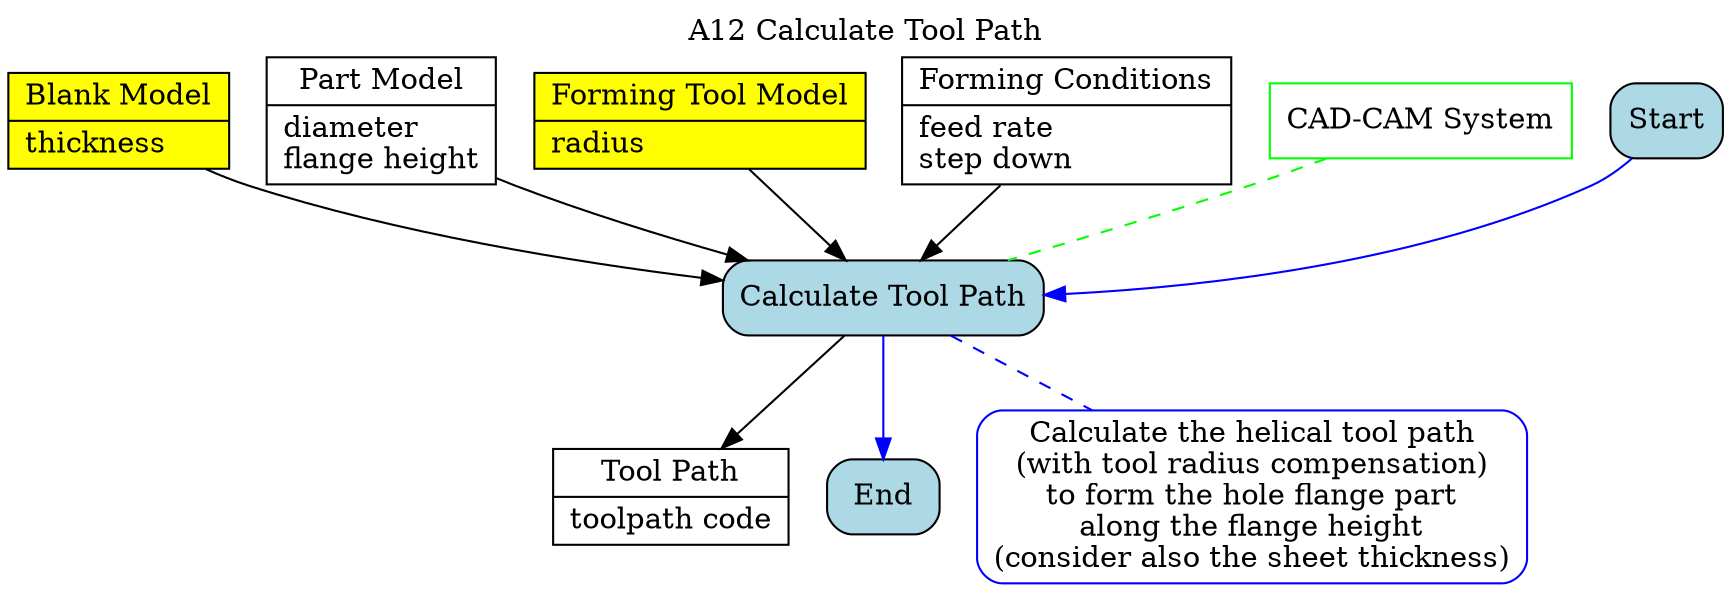 digraph behaviourmodel {

# activity title
labelloc="t"
label="A12 Calculate Tool Path"

# inputs and outputs
node [shape=record, style=filled, fillcolor=white, color=black]
blank [label="{Blank Model|thickness\l}", fillcolor=yellow];
part [label="{Part Model|diameter\lflange height\l}"];
tool [label="{Forming Tool Model|radius\l}", fillcolor=yellow];
cond [label="{Forming Conditions|feed rate\lstep down\l}"];
path [label="{Tool Path|toolpath code\l}"];

# mechanisms
node [shape=box, style=filled, fillcolor=white, color=green]
m1 [label="CAD-CAM System"]

# tasks definition
node [shape=box, style="filled, rounded", fillcolor=lightblue, color=black]
Start
t1 [label="Calculate Tool Path"]
End

# rules
node [shape=box, style="filled, rounded", fillcolor=white, color=blue]
r1 [label="Calculate the helical tool path\n(with tool radius compensation)\nto form the hole flange part\nalong the flange height\n(consider also the sheet thickness)"]

# attaching rules
edge [dir=none, color=blue, style=dashed]
t1 -> r1

# task sequence
edge [dir=forward, color=blue, fontcolor=blue, style=solid]
Start -> t1 -> End

# attaching mechanisms
edge [dir=none, color=green, style=dashed]
m1 -> t1

# attaching inputs and outputs
edge [dir=forward, color=black, fontcolor=black, style=solid]
{blank, part, tool, cond} -> t1
t1 -> path

# constraints
node [shape=ellipse, style=filled, fillcolor=white, color=red]

# attaching constraints
edge [dir=none, color=red, style=dashed]

}

